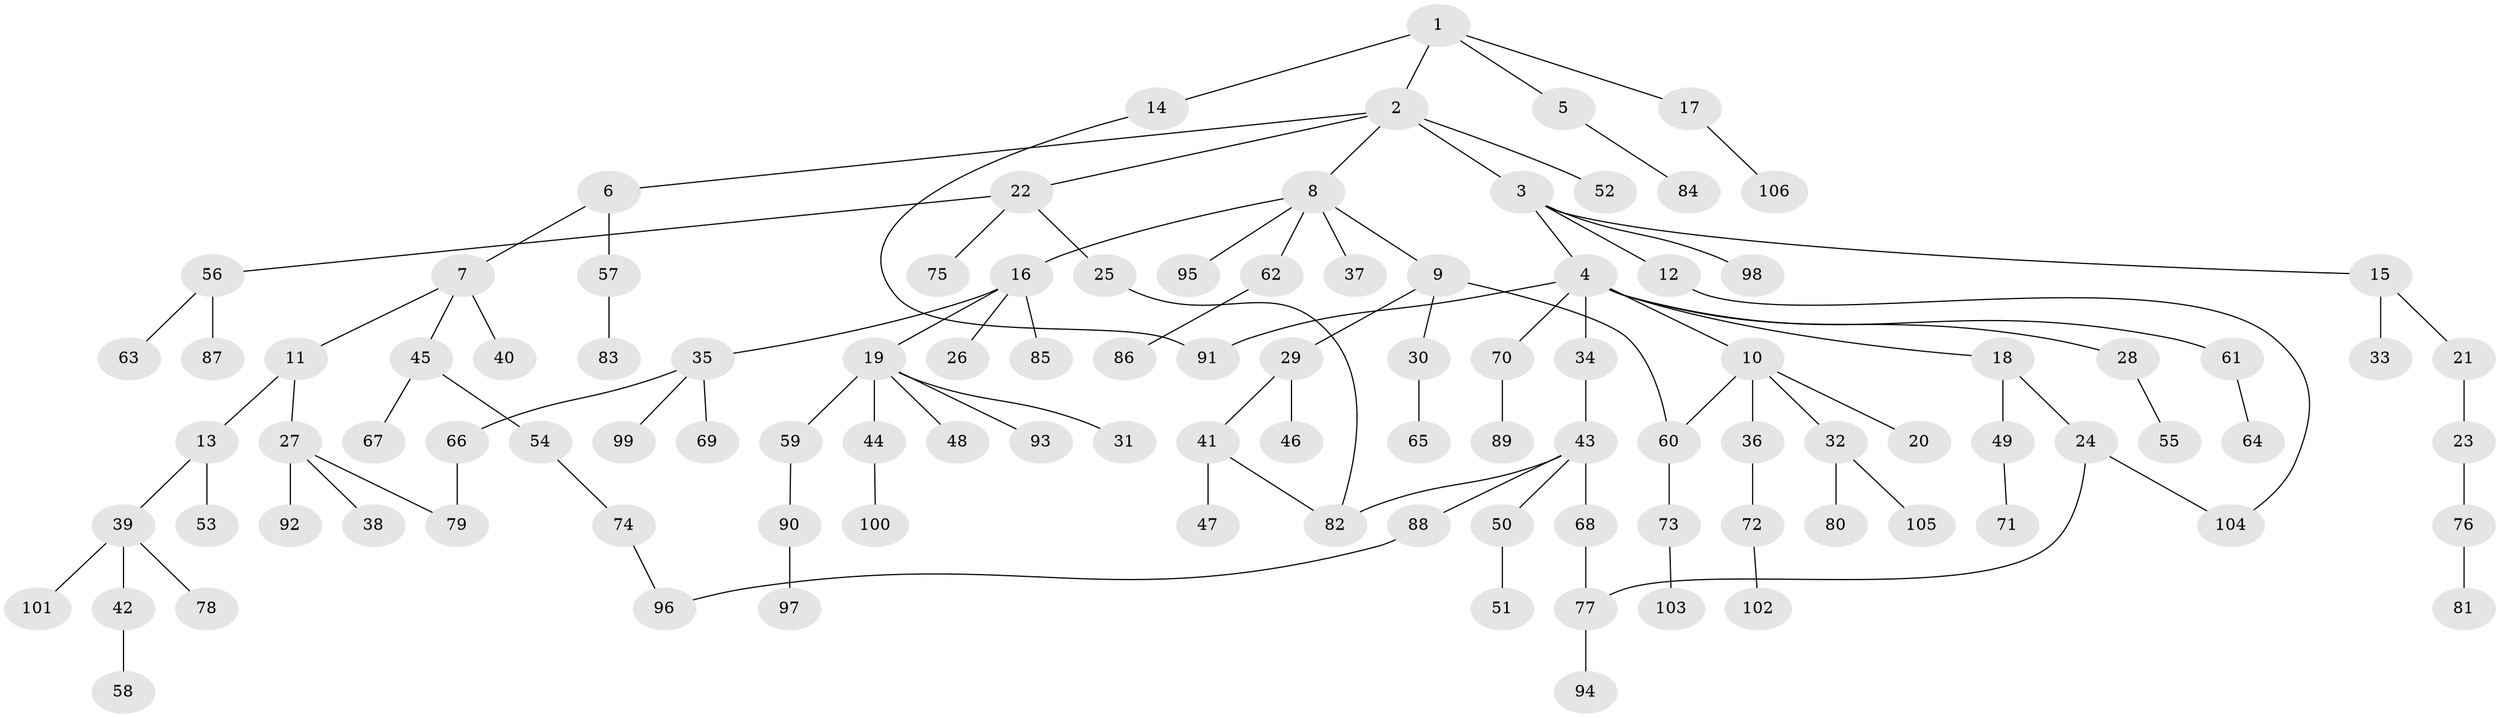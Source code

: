 // coarse degree distribution, {3: 0.11627906976744186, 4: 0.18604651162790697, 5: 0.023255813953488372, 2: 0.3023255813953488, 7: 0.023255813953488372, 1: 0.3488372093023256}
// Generated by graph-tools (version 1.1) at 2025/36/03/04/25 23:36:11]
// undirected, 106 vertices, 113 edges
graph export_dot {
  node [color=gray90,style=filled];
  1;
  2;
  3;
  4;
  5;
  6;
  7;
  8;
  9;
  10;
  11;
  12;
  13;
  14;
  15;
  16;
  17;
  18;
  19;
  20;
  21;
  22;
  23;
  24;
  25;
  26;
  27;
  28;
  29;
  30;
  31;
  32;
  33;
  34;
  35;
  36;
  37;
  38;
  39;
  40;
  41;
  42;
  43;
  44;
  45;
  46;
  47;
  48;
  49;
  50;
  51;
  52;
  53;
  54;
  55;
  56;
  57;
  58;
  59;
  60;
  61;
  62;
  63;
  64;
  65;
  66;
  67;
  68;
  69;
  70;
  71;
  72;
  73;
  74;
  75;
  76;
  77;
  78;
  79;
  80;
  81;
  82;
  83;
  84;
  85;
  86;
  87;
  88;
  89;
  90;
  91;
  92;
  93;
  94;
  95;
  96;
  97;
  98;
  99;
  100;
  101;
  102;
  103;
  104;
  105;
  106;
  1 -- 2;
  1 -- 5;
  1 -- 14;
  1 -- 17;
  2 -- 3;
  2 -- 6;
  2 -- 8;
  2 -- 22;
  2 -- 52;
  3 -- 4;
  3 -- 12;
  3 -- 15;
  3 -- 98;
  4 -- 10;
  4 -- 18;
  4 -- 28;
  4 -- 34;
  4 -- 61;
  4 -- 70;
  4 -- 91;
  5 -- 84;
  6 -- 7;
  6 -- 57;
  7 -- 11;
  7 -- 40;
  7 -- 45;
  8 -- 9;
  8 -- 16;
  8 -- 37;
  8 -- 62;
  8 -- 95;
  9 -- 29;
  9 -- 30;
  9 -- 60;
  10 -- 20;
  10 -- 32;
  10 -- 36;
  10 -- 60;
  11 -- 13;
  11 -- 27;
  12 -- 104;
  13 -- 39;
  13 -- 53;
  14 -- 91;
  15 -- 21;
  15 -- 33;
  16 -- 19;
  16 -- 26;
  16 -- 35;
  16 -- 85;
  17 -- 106;
  18 -- 24;
  18 -- 49;
  19 -- 31;
  19 -- 44;
  19 -- 48;
  19 -- 59;
  19 -- 93;
  21 -- 23;
  22 -- 25;
  22 -- 56;
  22 -- 75;
  23 -- 76;
  24 -- 104;
  24 -- 77;
  25 -- 82;
  27 -- 38;
  27 -- 79;
  27 -- 92;
  28 -- 55;
  29 -- 41;
  29 -- 46;
  30 -- 65;
  32 -- 80;
  32 -- 105;
  34 -- 43;
  35 -- 66;
  35 -- 69;
  35 -- 99;
  36 -- 72;
  39 -- 42;
  39 -- 78;
  39 -- 101;
  41 -- 47;
  41 -- 82;
  42 -- 58;
  43 -- 50;
  43 -- 68;
  43 -- 88;
  43 -- 82;
  44 -- 100;
  45 -- 54;
  45 -- 67;
  49 -- 71;
  50 -- 51;
  54 -- 74;
  56 -- 63;
  56 -- 87;
  57 -- 83;
  59 -- 90;
  60 -- 73;
  61 -- 64;
  62 -- 86;
  66 -- 79;
  68 -- 77;
  70 -- 89;
  72 -- 102;
  73 -- 103;
  74 -- 96;
  76 -- 81;
  77 -- 94;
  88 -- 96;
  90 -- 97;
}
